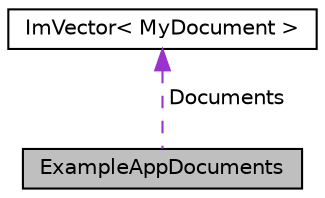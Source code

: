 digraph "ExampleAppDocuments"
{
 // LATEX_PDF_SIZE
  edge [fontname="Helvetica",fontsize="10",labelfontname="Helvetica",labelfontsize="10"];
  node [fontname="Helvetica",fontsize="10",shape=record];
  Node1 [label="ExampleAppDocuments",height=0.2,width=0.4,color="black", fillcolor="grey75", style="filled", fontcolor="black",tooltip=" "];
  Node2 -> Node1 [dir="back",color="darkorchid3",fontsize="10",style="dashed",label=" Documents" ,fontname="Helvetica"];
  Node2 [label="ImVector\< MyDocument \>",height=0.2,width=0.4,color="black", fillcolor="white", style="filled",URL="$struct_im_vector.html",tooltip=" "];
}
